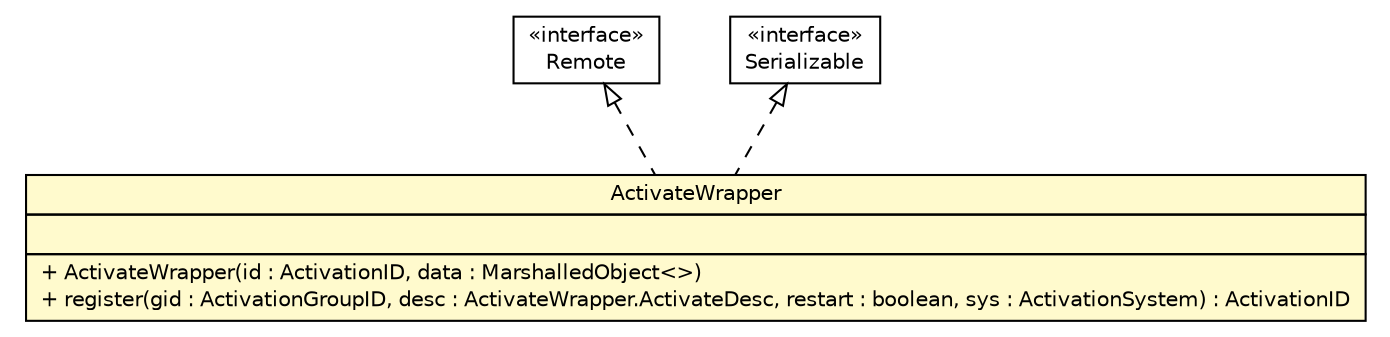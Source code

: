 #!/usr/local/bin/dot
#
# Class diagram 
# Generated by UMLGraph version R5_6 (http://www.umlgraph.org/)
#

digraph G {
	edge [fontname="Helvetica",fontsize=10,labelfontname="Helvetica",labelfontsize=10];
	node [fontname="Helvetica",fontsize=10,shape=plaintext];
	nodesep=0.25;
	ranksep=0.5;
	// sorcer.provider.boot.ActivateWrapper
	c56731 [label=<<table title="sorcer.provider.boot.ActivateWrapper" border="0" cellborder="1" cellspacing="0" cellpadding="2" port="p" bgcolor="lemonChiffon" href="./ActivateWrapper.html">
		<tr><td><table border="0" cellspacing="0" cellpadding="1">
<tr><td align="center" balign="center"> ActivateWrapper </td></tr>
		</table></td></tr>
		<tr><td><table border="0" cellspacing="0" cellpadding="1">
<tr><td align="left" balign="left">  </td></tr>
		</table></td></tr>
		<tr><td><table border="0" cellspacing="0" cellpadding="1">
<tr><td align="left" balign="left"> + ActivateWrapper(id : ActivationID, data : MarshalledObject&lt;&gt;) </td></tr>
<tr><td align="left" balign="left"> + register(gid : ActivationGroupID, desc : ActivateWrapper.ActivateDesc, restart : boolean, sys : ActivationSystem) : ActivationID </td></tr>
		</table></td></tr>
		</table>>, URL="./ActivateWrapper.html", fontname="Helvetica", fontcolor="black", fontsize=10.0];
	//sorcer.provider.boot.ActivateWrapper implements java.rmi.Remote
	c56832:p -> c56731:p [dir=back,arrowtail=empty,style=dashed];
	//sorcer.provider.boot.ActivateWrapper implements java.io.Serializable
	c56833:p -> c56731:p [dir=back,arrowtail=empty,style=dashed];
	// java.io.Serializable
	c56833 [label=<<table title="java.io.Serializable" border="0" cellborder="1" cellspacing="0" cellpadding="2" port="p" href="http://docs.oracle.com/javase/7/docs/api/java/io/Serializable.html">
		<tr><td><table border="0" cellspacing="0" cellpadding="1">
<tr><td align="center" balign="center"> &#171;interface&#187; </td></tr>
<tr><td align="center" balign="center"> Serializable </td></tr>
		</table></td></tr>
		</table>>, URL="http://docs.oracle.com/javase/7/docs/api/java/io/Serializable.html", fontname="Helvetica", fontcolor="black", fontsize=10.0];
	// java.rmi.Remote
	c56832 [label=<<table title="java.rmi.Remote" border="0" cellborder="1" cellspacing="0" cellpadding="2" port="p" href="http://docs.oracle.com/javase/7/docs/api/java/rmi/Remote.html">
		<tr><td><table border="0" cellspacing="0" cellpadding="1">
<tr><td align="center" balign="center"> &#171;interface&#187; </td></tr>
<tr><td align="center" balign="center"> Remote </td></tr>
		</table></td></tr>
		</table>>, URL="http://docs.oracle.com/javase/7/docs/api/java/rmi/Remote.html", fontname="Helvetica", fontcolor="black", fontsize=10.0];
}

